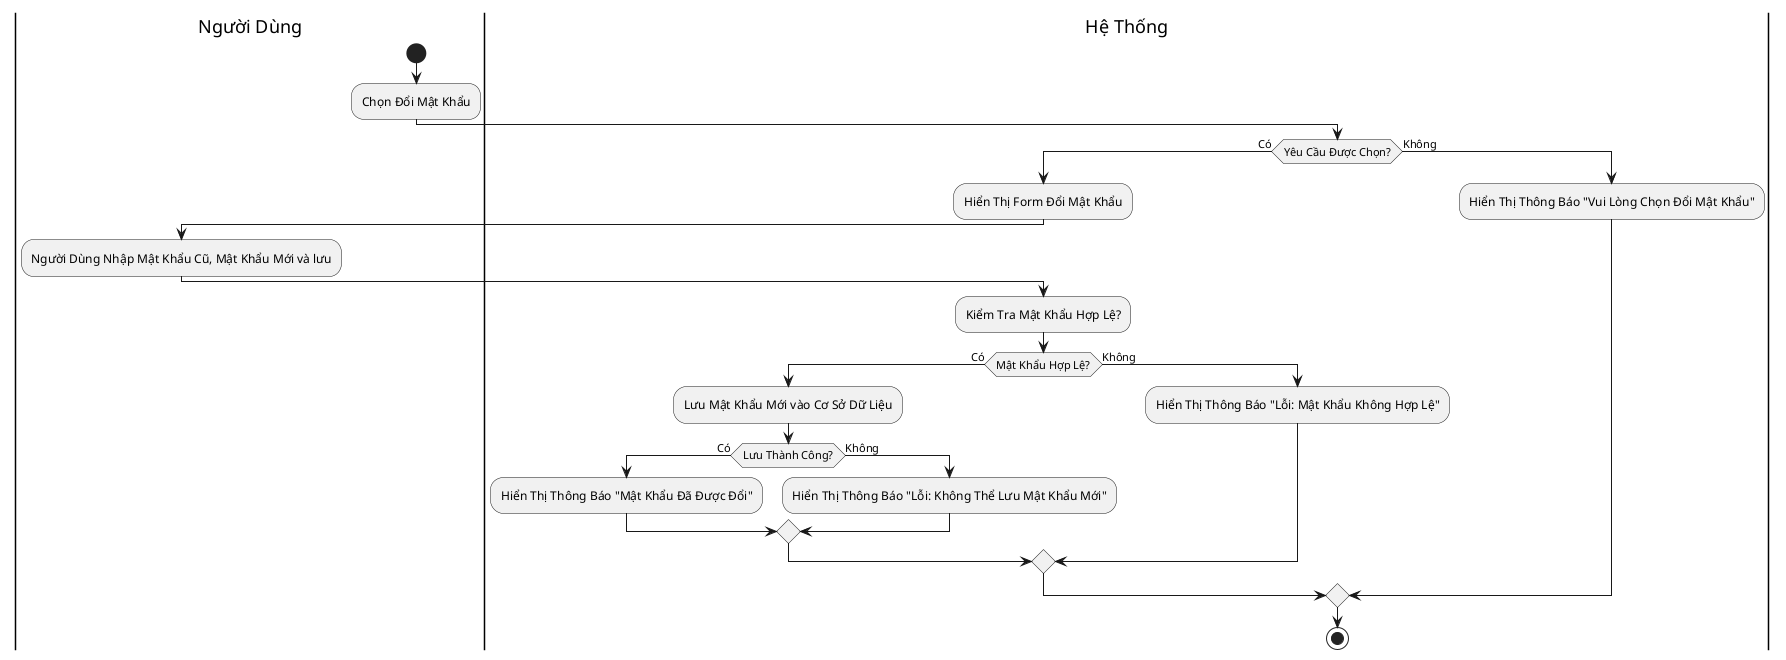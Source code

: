 @startuml
|Người Dùng|
start
:Chọn Đổi Mật Khẩu;
|Hệ Thống|
if (Yêu Cầu Được Chọn?) then (Có)
  :Hiển Thị Form Đổi Mật Khẩu;
  |Người Dùng|
  :Người Dùng Nhập Mật Khẩu Cũ, Mật Khẩu Mới và lưu;
  |Hệ Thống|
  :Kiểm Tra Mật Khẩu Hợp Lệ?;
  if (Mật Khẩu Hợp Lệ?) then (Có)
    :Lưu Mật Khẩu Mới vào Cơ Sở Dữ Liệu;
    if (Lưu Thành Công?) then (Có)
      :Hiển Thị Thông Báo "Mật Khẩu Đã Được Đổi";
    else (Không)
      :Hiển Thị Thông Báo "Lỗi: Không Thể Lưu Mật Khẩu Mới";
    endif
  else (Không)
    :Hiển Thị Thông Báo "Lỗi: Mật Khẩu Không Hợp Lệ";
  endif
  
  |Hệ Thống|
else (Không)
  :Hiển Thị Thông Báo "Vui Lòng Chọn Đổi Mật Khẩu";
endif
stop
@enduml



